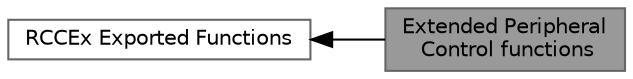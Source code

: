 digraph "Extended Peripheral Control functions"
{
 // LATEX_PDF_SIZE
  bgcolor="transparent";
  edge [fontname=Helvetica,fontsize=10,labelfontname=Helvetica,labelfontsize=10];
  node [fontname=Helvetica,fontsize=10,shape=box,height=0.2,width=0.4];
  rankdir=LR;
  Node2 [id="Node000002",label="RCCEx Exported Functions",height=0.2,width=0.4,color="grey40", fillcolor="white", style="filled",URL="$group___r_c_c_ex___exported___functions.html",tooltip=" "];
  Node1 [id="Node000001",label="Extended Peripheral\l Control functions",height=0.2,width=0.4,color="gray40", fillcolor="grey60", style="filled", fontcolor="black",tooltip="Extended Peripheral Control functions."];
  Node2->Node1 [shape=plaintext, dir="back", style="solid"];
}
